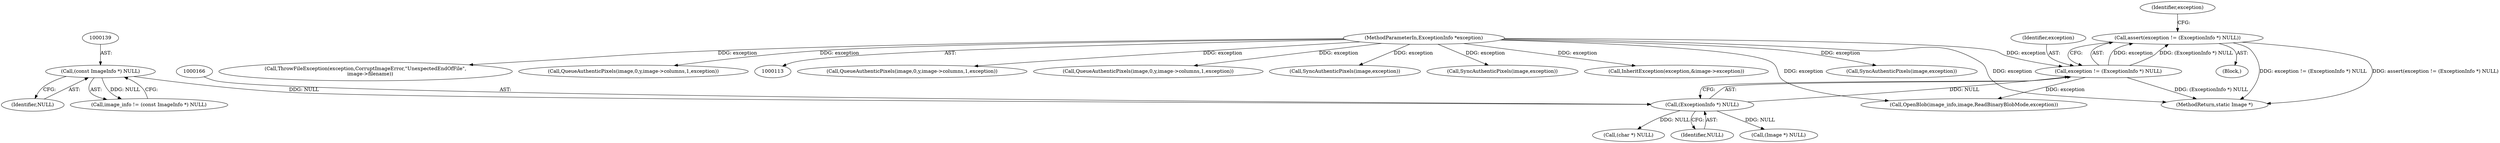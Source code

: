 digraph "0_ImageMagick6_f663dfb8431c97d95682a2b533cca1c8233d21b4@API" {
"1000162" [label="(Call,assert(exception != (ExceptionInfo *) NULL))"];
"1000163" [label="(Call,exception != (ExceptionInfo *) NULL)"];
"1000115" [label="(MethodParameterIn,ExceptionInfo *exception)"];
"1000165" [label="(Call,(ExceptionInfo *) NULL)"];
"1000138" [label="(Call,(const ImageInfo *) NULL)"];
"1001457" [label="(Call,QueueAuthenticPixels(image,0,y,image->columns,1,exception))"];
"1000162" [label="(Call,assert(exception != (ExceptionInfo *) NULL))"];
"1001707" [label="(Call,QueueAuthenticPixels(image,0,y,image->columns,1,exception))"];
"1000163" [label="(Call,exception != (ExceptionInfo *) NULL)"];
"1001573" [label="(Call,SyncAuthenticPixels(image,exception))"];
"1000116" [label="(Block,)"];
"1001773" [label="(Call,SyncAuthenticPixels(image,exception))"];
"1000164" [label="(Identifier,exception)"];
"1001142" [label="(Call,InheritException(exception,&image->exception))"];
"1000115" [label="(MethodParameterIn,ExceptionInfo *exception)"];
"1000383" [label="(Call,(char *) NULL)"];
"1000140" [label="(Identifier,NULL)"];
"1000165" [label="(Call,(ExceptionInfo *) NULL)"];
"1000136" [label="(Call,image_info != (const ImageInfo *) NULL)"];
"1001840" [label="(MethodReturn,static Image *)"];
"1000180" [label="(Call,OpenBlob(image_info,image,ReadBinaryBlobMode,exception))"];
"1000167" [label="(Identifier,NULL)"];
"1001419" [label="(Call,SyncAuthenticPixels(image,exception))"];
"1000195" [label="(Call,(Image *) NULL)"];
"1001826" [label="(Call,ThrowFileException(exception,CorruptImageError,\"UnexpectedEndOfFile\",\n      image->filename))"];
"1001312" [label="(Call,QueueAuthenticPixels(image,0,y,image->columns,1,exception))"];
"1000138" [label="(Call,(const ImageInfo *) NULL)"];
"1000171" [label="(Identifier,exception)"];
"1000162" -> "1000116"  [label="AST: "];
"1000162" -> "1000163"  [label="CFG: "];
"1000163" -> "1000162"  [label="AST: "];
"1000171" -> "1000162"  [label="CFG: "];
"1000162" -> "1001840"  [label="DDG: exception != (ExceptionInfo *) NULL"];
"1000162" -> "1001840"  [label="DDG: assert(exception != (ExceptionInfo *) NULL)"];
"1000163" -> "1000162"  [label="DDG: exception"];
"1000163" -> "1000162"  [label="DDG: (ExceptionInfo *) NULL"];
"1000163" -> "1000165"  [label="CFG: "];
"1000164" -> "1000163"  [label="AST: "];
"1000165" -> "1000163"  [label="AST: "];
"1000163" -> "1001840"  [label="DDG: (ExceptionInfo *) NULL"];
"1000115" -> "1000163"  [label="DDG: exception"];
"1000165" -> "1000163"  [label="DDG: NULL"];
"1000163" -> "1000180"  [label="DDG: exception"];
"1000115" -> "1000113"  [label="AST: "];
"1000115" -> "1001840"  [label="DDG: exception"];
"1000115" -> "1000180"  [label="DDG: exception"];
"1000115" -> "1001142"  [label="DDG: exception"];
"1000115" -> "1001312"  [label="DDG: exception"];
"1000115" -> "1001419"  [label="DDG: exception"];
"1000115" -> "1001457"  [label="DDG: exception"];
"1000115" -> "1001573"  [label="DDG: exception"];
"1000115" -> "1001707"  [label="DDG: exception"];
"1000115" -> "1001773"  [label="DDG: exception"];
"1000115" -> "1001826"  [label="DDG: exception"];
"1000165" -> "1000167"  [label="CFG: "];
"1000166" -> "1000165"  [label="AST: "];
"1000167" -> "1000165"  [label="AST: "];
"1000138" -> "1000165"  [label="DDG: NULL"];
"1000165" -> "1000195"  [label="DDG: NULL"];
"1000165" -> "1000383"  [label="DDG: NULL"];
"1000138" -> "1000136"  [label="AST: "];
"1000138" -> "1000140"  [label="CFG: "];
"1000139" -> "1000138"  [label="AST: "];
"1000140" -> "1000138"  [label="AST: "];
"1000136" -> "1000138"  [label="CFG: "];
"1000138" -> "1000136"  [label="DDG: NULL"];
}
